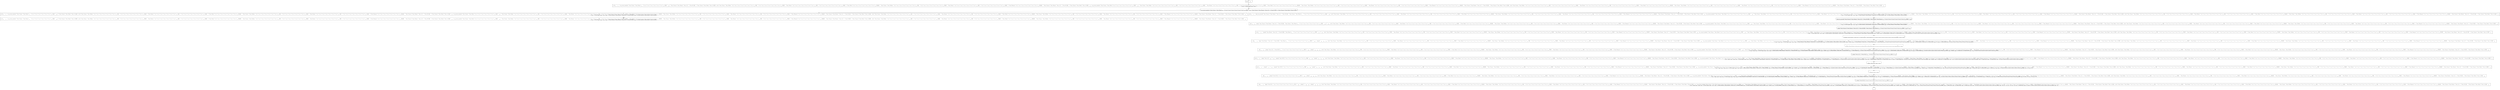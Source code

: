 digraph {
    graph [rankdir=TB
          ,bgcolor=transparent];
    node [shape=box
         ,fillcolor=white
         ,style=filled];
    0 [label=<O <BR/> neq(v<SUB>221</SUB>, v<SUB>221</SUB>)>];
    1 [label=<C <BR/> neq(v<SUB>227</SUB>, v<SUB>227</SUB>), non_ground_member(C Term [Clause C Term [Parent v<SUB>81</SUB> : [C Succ [C Succ [C Succ [C Succ [C Succ [C Succ [v<SUB>227</SUB>]]]]]]]] : v<SUB>128</SUB>], C Term [Clause [C Term [Parent C Term [A []] : [C Term [B []]]]]] : [C Term [Clause [C Term [Male [C Term [A []]]]]]]), solve(C Term [Clause C Term [Father C Var [C Succ [C Succ [C Succ [C Succ [C Succ [C Succ [v<SUB>227</SUB>]]]]]]] : [C Var [C Succ [C Succ [C Succ [C Succ [C Succ [C Succ [v<SUB>227</SUB>]]]]]]]]] : C Term [Parent C Var [C Succ [C Succ [C Succ [C Succ [C Succ [C Succ [v<SUB>227</SUB>]]]]]]] : [C Var [C Succ [C Succ [C Succ [C Succ [C Succ [C Succ [v<SUB>227</SUB>]]]]]]]]] : [C Term [Male [C Var [C Succ [C Succ [C Succ [C Succ [C Succ [C Succ [v<SUB>227</SUB>]]]]]]]]]]] : C Term [Clause C Term [Mother C Var [C Succ [C Succ [C Succ [C Succ [C Succ [C Succ [v<SUB>227</SUB>]]]]]]] : [C Var [C Succ [C Succ [C Succ [C Succ [C Succ [C Succ [v<SUB>227</SUB>]]]]]]]]] : C Term [Parent C Var [C Succ [C Succ [C Succ [C Succ [C Succ [C Succ [v<SUB>227</SUB>]]]]]]] : [C Var [C Succ [C Succ [C Succ [C Succ [C Succ [C Succ [v<SUB>227</SUB>]]]]]]]]] : [C Term [Female [C Var [C Succ [C Succ [C Succ [C Succ [C Succ [C Succ [v<SUB>227</SUB>]]]]]]]]]]] : C Term [Clause [C Term [Parent C Term [A []] : [C Term [B []]]]]] : [C Term [Clause [C Term [Male [C Term [A []]]]]]], v<SUB>128</SUB>), non_ground_member(C Term [Clause C Term [Male [C Succ [C Succ [C Succ [C Succ [C Succ [C Succ [v<SUB>227</SUB>]]]]]]]] : v<SUB>133</SUB>], C Term [Clause C Term [Father C Var [C Succ [C Succ [C Succ [C Succ [C Succ [C Succ [v<SUB>227</SUB>]]]]]]] : [C Var [C Succ [C Succ [C Succ [C Succ [C Succ [C Succ [v<SUB>227</SUB>]]]]]]]]] : C Term [Parent C Var [C Succ [C Succ [C Succ [C Succ [C Succ [C Succ [v<SUB>227</SUB>]]]]]]] : [C Var [C Succ [C Succ [C Succ [C Succ [C Succ [C Succ [v<SUB>227</SUB>]]]]]]]]] : [C Term [Male [C Var [C Succ [C Succ [C Succ [C Succ [C Succ [C Succ [v<SUB>227</SUB>]]]]]]]]]]] : C Term [Clause C Term [Mother C Var [C Succ [C Succ [C Succ [C Succ [C Succ [C Succ [v<SUB>227</SUB>]]]]]]] : [C Var [C Succ [C Succ [C Succ [C Succ [C Succ [C Succ [v<SUB>227</SUB>]]]]]]]]] : C Term [Parent C Var [C Succ [C Succ [C Succ [C Succ [C Succ [C Succ [v<SUB>227</SUB>]]]]]]] : [C Var [C Succ [C Succ [C Succ [C Succ [C Succ [C Succ [v<SUB>227</SUB>]]]]]]]]] : [C Term [Female [C Var [C Succ [C Succ [C Succ [C Succ [C Succ [C Succ [v<SUB>227</SUB>]]]]]]]]]]] : C Term [Clause [C Term [Parent C Term [A []] : [C Term [B []]]]]] : [C Term [Clause [C Term [Male [C Term [A []]]]]]]), solve(C Term [Clause C Term [Father C Var [C Succ [C Succ [C Succ [C Succ [C Succ [C Succ [v<SUB>227</SUB>]]]]]]] : [C Var [C Succ [C Succ [C Succ [C Succ [C Succ [C Succ [v<SUB>227</SUB>]]]]]]]]] : C Term [Parent C Var [C Succ [C Succ [C Succ [C Succ [C Succ [C Succ [v<SUB>227</SUB>]]]]]]] : [C Var [C Succ [C Succ [C Succ [C Succ [C Succ [C Succ [v<SUB>227</SUB>]]]]]]]]] : [C Term [Male [C Var [C Succ [C Succ [C Succ [C Succ [C Succ [C Succ [v<SUB>227</SUB>]]]]]]]]]]] : C Term [Clause C Term [Mother C Var [C Succ [C Succ [C Succ [C Succ [C Succ [C Succ [v<SUB>227</SUB>]]]]]]] : [C Var [C Succ [C Succ [C Succ [C Succ [C Succ [C Succ [v<SUB>227</SUB>]]]]]]]]] : C Term [Parent C Var [C Succ [C Succ [C Succ [C Succ [C Succ [C Succ [v<SUB>227</SUB>]]]]]]] : [C Var [C Succ [C Succ [C Succ [C Succ [C Succ [C Succ [v<SUB>227</SUB>]]]]]]]]] : [C Term [Female [C Var [C Succ [C Succ [C Succ [C Succ [C Succ [C Succ [v<SUB>227</SUB>]]]]]]]]]]] : C Term [Clause [C Term [Parent C Term [A []] : [C Term [B []]]]]] : [C Term [Clause [C Term [Male [C Term [A []]]]]]], v<SUB>133</SUB>) <BR/>  [ v<SUB>221</SUB> &rarr; C Succ [v<SUB>226</SUB>], v<SUB>226</SUB> &rarr; v<SUB>227</SUB> ] >];
    2 [label=<O <BR/> non_ground_member(C Term [Clause C Term [Parent v<SUB>81</SUB> : [C Succ [C Succ [C Succ [C Succ [C Succ [C Succ [v<SUB>227</SUB>]]]]]]]] : v<SUB>128</SUB>], C Term [Clause [C Term [Parent C Term [A []] : [C Term [B []]]]]] : [C Term [Clause [C Term [Male [C Term [A []]]]]]])>];
    3 [label=<C <BR/> neq(v<SUB>227</SUB>, v<SUB>227</SUB>), non_ground_member(C Term [Clause C Term [Parent v<SUB>81</SUB> : [C Succ [C Succ [C Succ [C Succ [C Succ [C Succ [v<SUB>227</SUB>]]]]]]]] : v<SUB>128</SUB>], [C Term [Clause [C Term [Male [C Term [A []]]]]]]), solve(C Term [Clause C Term [Father C Var [C Succ [C Succ [C Succ [C Succ [C Succ [C Succ [v<SUB>227</SUB>]]]]]]] : [C Var [C Succ [C Succ [C Succ [C Succ [C Succ [C Succ [v<SUB>227</SUB>]]]]]]]]] : C Term [Parent C Var [C Succ [C Succ [C Succ [C Succ [C Succ [C Succ [v<SUB>227</SUB>]]]]]]] : [C Var [C Succ [C Succ [C Succ [C Succ [C Succ [C Succ [v<SUB>227</SUB>]]]]]]]]] : [C Term [Male [C Var [C Succ [C Succ [C Succ [C Succ [C Succ [C Succ [v<SUB>227</SUB>]]]]]]]]]]] : C Term [Clause C Term [Mother C Var [C Succ [C Succ [C Succ [C Succ [C Succ [C Succ [v<SUB>227</SUB>]]]]]]] : [C Var [C Succ [C Succ [C Succ [C Succ [C Succ [C Succ [v<SUB>227</SUB>]]]]]]]]] : C Term [Parent C Var [C Succ [C Succ [C Succ [C Succ [C Succ [C Succ [v<SUB>227</SUB>]]]]]]] : [C Var [C Succ [C Succ [C Succ [C Succ [C Succ [C Succ [v<SUB>227</SUB>]]]]]]]]] : [C Term [Female [C Var [C Succ [C Succ [C Succ [C Succ [C Succ [C Succ [v<SUB>227</SUB>]]]]]]]]]]] : C Term [Clause [C Term [Parent C Term [A []] : [C Term [B []]]]]] : [C Term [Clause [C Term [Male [C Term [A []]]]]]], v<SUB>128</SUB>), non_ground_member(C Term [Clause C Term [Male [C Succ [C Succ [C Succ [C Succ [C Succ [C Succ [v<SUB>227</SUB>]]]]]]]] : v<SUB>133</SUB>], C Term [Clause C Term [Father C Var [C Succ [C Succ [C Succ [C Succ [C Succ [C Succ [v<SUB>227</SUB>]]]]]]] : [C Var [C Succ [C Succ [C Succ [C Succ [C Succ [C Succ [v<SUB>227</SUB>]]]]]]]]] : C Term [Parent C Var [C Succ [C Succ [C Succ [C Succ [C Succ [C Succ [v<SUB>227</SUB>]]]]]]] : [C Var [C Succ [C Succ [C Succ [C Succ [C Succ [C Succ [v<SUB>227</SUB>]]]]]]]]] : [C Term [Male [C Var [C Succ [C Succ [C Succ [C Succ [C Succ [C Succ [v<SUB>227</SUB>]]]]]]]]]]] : C Term [Clause C Term [Mother C Var [C Succ [C Succ [C Succ [C Succ [C Succ [C Succ [v<SUB>227</SUB>]]]]]]] : [C Var [C Succ [C Succ [C Succ [C Succ [C Succ [C Succ [v<SUB>227</SUB>]]]]]]]]] : C Term [Parent C Var [C Succ [C Succ [C Succ [C Succ [C Succ [C Succ [v<SUB>227</SUB>]]]]]]] : [C Var [C Succ [C Succ [C Succ [C Succ [C Succ [C Succ [v<SUB>227</SUB>]]]]]]]]] : [C Term [Female [C Var [C Succ [C Succ [C Succ [C Succ [C Succ [C Succ [v<SUB>227</SUB>]]]]]]]]]]] : C Term [Clause [C Term [Parent C Term [A []] : [C Term [B []]]]]] : [C Term [Clause [C Term [Male [C Term [A []]]]]]]), solve(C Term [Clause C Term [Father C Var [C Succ [C Succ [C Succ [C Succ [C Succ [C Succ [v<SUB>227</SUB>]]]]]]] : [C Var [C Succ [C Succ [C Succ [C Succ [C Succ [C Succ [v<SUB>227</SUB>]]]]]]]]] : C Term [Parent C Var [C Succ [C Succ [C Succ [C Succ [C Succ [C Succ [v<SUB>227</SUB>]]]]]]] : [C Var [C Succ [C Succ [C Succ [C Succ [C Succ [C Succ [v<SUB>227</SUB>]]]]]]]]] : [C Term [Male [C Var [C Succ [C Succ [C Succ [C Succ [C Succ [C Succ [v<SUB>227</SUB>]]]]]]]]]]] : C Term [Clause C Term [Mother C Var [C Succ [C Succ [C Succ [C Succ [C Succ [C Succ [v<SUB>227</SUB>]]]]]]] : [C Var [C Succ [C Succ [C Succ [C Succ [C Succ [C Succ [v<SUB>227</SUB>]]]]]]]]] : C Term [Parent C Var [C Succ [C Succ [C Succ [C Succ [C Succ [C Succ [v<SUB>227</SUB>]]]]]]] : [C Var [C Succ [C Succ [C Succ [C Succ [C Succ [C Succ [v<SUB>227</SUB>]]]]]]]]] : [C Term [Female [C Var [C Succ [C Succ [C Succ [C Succ [C Succ [C Succ [v<SUB>227</SUB>]]]]]]]]]]] : C Term [Clause [C Term [Parent C Term [A []] : [C Term [B []]]]]] : [C Term [Clause [C Term [Male [C Term [A []]]]]]], v<SUB>133</SUB>) <BR/>  [ v<SUB>221</SUB> &rarr; C Succ [v<SUB>226</SUB>], v<SUB>226</SUB> &rarr; v<SUB>227</SUB>, v<SUB>228</SUB> &rarr; C Term [Clause [C Term [Parent C Term [A []] : [C Term [B []]]]]], v<SUB>229</SUB> &rarr; [C Term [Clause [C Term [Male [C Term [A []]]]]]] ] >];
    4 [label=<C <BR/> neq(v<SUB>227</SUB>, v<SUB>227</SUB>), make_non_ground(C Term [Clause [C Term [Parent C Term [A []] : [C Term [B []]]]]], C Term [Clause C Term [Parent v<SUB>81</SUB> : [C Succ [C Succ [C Succ [C Succ [C Succ [C Succ [v<SUB>227</SUB>]]]]]]]] : v<SUB>128</SUB>]), solve(C Term [Clause C Term [Father C Var [C Succ [C Succ [C Succ [C Succ [C Succ [C Succ [v<SUB>227</SUB>]]]]]]] : [C Var [C Succ [C Succ [C Succ [C Succ [C Succ [C Succ [v<SUB>227</SUB>]]]]]]]]] : C Term [Parent C Var [C Succ [C Succ [C Succ [C Succ [C Succ [C Succ [v<SUB>227</SUB>]]]]]]] : [C Var [C Succ [C Succ [C Succ [C Succ [C Succ [C Succ [v<SUB>227</SUB>]]]]]]]]] : [C Term [Male [C Var [C Succ [C Succ [C Succ [C Succ [C Succ [C Succ [v<SUB>227</SUB>]]]]]]]]]]] : C Term [Clause C Term [Mother C Var [C Succ [C Succ [C Succ [C Succ [C Succ [C Succ [v<SUB>227</SUB>]]]]]]] : [C Var [C Succ [C Succ [C Succ [C Succ [C Succ [C Succ [v<SUB>227</SUB>]]]]]]]]] : C Term [Parent C Var [C Succ [C Succ [C Succ [C Succ [C Succ [C Succ [v<SUB>227</SUB>]]]]]]] : [C Var [C Succ [C Succ [C Succ [C Succ [C Succ [C Succ [v<SUB>227</SUB>]]]]]]]]] : [C Term [Female [C Var [C Succ [C Succ [C Succ [C Succ [C Succ [C Succ [v<SUB>227</SUB>]]]]]]]]]]] : C Term [Clause [C Term [Parent C Term [A []] : [C Term [B []]]]]] : [C Term [Clause [C Term [Male [C Term [A []]]]]]], v<SUB>128</SUB>), non_ground_member(C Term [Clause C Term [Male [C Succ [C Succ [C Succ [C Succ [C Succ [C Succ [v<SUB>227</SUB>]]]]]]]] : v<SUB>133</SUB>], C Term [Clause C Term [Father C Var [C Succ [C Succ [C Succ [C Succ [C Succ [C Succ [v<SUB>227</SUB>]]]]]]] : [C Var [C Succ [C Succ [C Succ [C Succ [C Succ [C Succ [v<SUB>227</SUB>]]]]]]]]] : C Term [Parent C Var [C Succ [C Succ [C Succ [C Succ [C Succ [C Succ [v<SUB>227</SUB>]]]]]]] : [C Var [C Succ [C Succ [C Succ [C Succ [C Succ [C Succ [v<SUB>227</SUB>]]]]]]]]] : [C Term [Male [C Var [C Succ [C Succ [C Succ [C Succ [C Succ [C Succ [v<SUB>227</SUB>]]]]]]]]]]] : C Term [Clause C Term [Mother C Var [C Succ [C Succ [C Succ [C Succ [C Succ [C Succ [v<SUB>227</SUB>]]]]]]] : [C Var [C Succ [C Succ [C Succ [C Succ [C Succ [C Succ [v<SUB>227</SUB>]]]]]]]]] : C Term [Parent C Var [C Succ [C Succ [C Succ [C Succ [C Succ [C Succ [v<SUB>227</SUB>]]]]]]] : [C Var [C Succ [C Succ [C Succ [C Succ [C Succ [C Succ [v<SUB>227</SUB>]]]]]]]]] : [C Term [Female [C Var [C Succ [C Succ [C Succ [C Succ [C Succ [C Succ [v<SUB>227</SUB>]]]]]]]]]]] : C Term [Clause [C Term [Parent C Term [A []] : [C Term [B []]]]]] : [C Term [Clause [C Term [Male [C Term [A []]]]]]]), solve(C Term [Clause C Term [Father C Var [C Succ [C Succ [C Succ [C Succ [C Succ [C Succ [v<SUB>227</SUB>]]]]]]] : [C Var [C Succ [C Succ [C Succ [C Succ [C Succ [C Succ [v<SUB>227</SUB>]]]]]]]]] : C Term [Parent C Var [C Succ [C Succ [C Succ [C Succ [C Succ [C Succ [v<SUB>227</SUB>]]]]]]] : [C Var [C Succ [C Succ [C Succ [C Succ [C Succ [C Succ [v<SUB>227</SUB>]]]]]]]]] : [C Term [Male [C Var [C Succ [C Succ [C Succ [C Succ [C Succ [C Succ [v<SUB>227</SUB>]]]]]]]]]]] : C Term [Clause C Term [Mother C Var [C Succ [C Succ [C Succ [C Succ [C Succ [C Succ [v<SUB>227</SUB>]]]]]]] : [C Var [C Succ [C Succ [C Succ [C Succ [C Succ [C Succ [v<SUB>227</SUB>]]]]]]]]] : C Term [Parent C Var [C Succ [C Succ [C Succ [C Succ [C Succ [C Succ [v<SUB>227</SUB>]]]]]]] : [C Var [C Succ [C Succ [C Succ [C Succ [C Succ [C Succ [v<SUB>227</SUB>]]]]]]]]] : [C Term [Female [C Var [C Succ [C Succ [C Succ [C Succ [C Succ [C Succ [v<SUB>227</SUB>]]]]]]]]]]] : C Term [Clause [C Term [Parent C Term [A []] : [C Term [B []]]]]] : [C Term [Clause [C Term [Male [C Term [A []]]]]]], v<SUB>133</SUB>) <BR/>  [ v<SUB>221</SUB> &rarr; C Succ [v<SUB>226</SUB>], v<SUB>226</SUB> &rarr; v<SUB>227</SUB>, v<SUB>228</SUB> &rarr; C Term [Clause [C Term [Parent C Term [A []] : [C Term [B []]]]]], v<SUB>229</SUB> &rarr; [C Term [Clause [C Term [Male [C Term [A []]]]]]] ] >];
    5 [label=<Leaf <BR/> neq(v<SUB>227</SUB>, v<SUB>227</SUB>), non_ground_member(C Term [Clause C Term [Parent v<SUB>81</SUB> : [C Succ [C Succ [C Succ [C Succ [C Succ [C Succ [v<SUB>227</SUB>]]]]]]]] : v<SUB>128</SUB>], [C Term [Clause [C Term [Male [C Term [A []]]]]]]), solve(C Term [Clause C Term [Father C Var [C Succ [C Succ [C Succ [C Succ [C Succ [C Succ [v<SUB>227</SUB>]]]]]]] : [C Var [C Succ [C Succ [C Succ [C Succ [C Succ [C Succ [v<SUB>227</SUB>]]]]]]]]] : C Term [Parent C Var [C Succ [C Succ [C Succ [C Succ [C Succ [C Succ [v<SUB>227</SUB>]]]]]]] : [C Var [C Succ [C Succ [C Succ [C Succ [C Succ [C Succ [v<SUB>227</SUB>]]]]]]]]] : [C Term [Male [C Var [C Succ [C Succ [C Succ [C Succ [C Succ [C Succ [v<SUB>227</SUB>]]]]]]]]]]] : C Term [Clause C Term [Mother C Var [C Succ [C Succ [C Succ [C Succ [C Succ [C Succ [v<SUB>227</SUB>]]]]]]] : [C Var [C Succ [C Succ [C Succ [C Succ [C Succ [C Succ [v<SUB>227</SUB>]]]]]]]]] : C Term [Parent C Var [C Succ [C Succ [C Succ [C Succ [C Succ [C Succ [v<SUB>227</SUB>]]]]]]] : [C Var [C Succ [C Succ [C Succ [C Succ [C Succ [C Succ [v<SUB>227</SUB>]]]]]]]]] : [C Term [Female [C Var [C Succ [C Succ [C Succ [C Succ [C Succ [C Succ [v<SUB>227</SUB>]]]]]]]]]]] : C Term [Clause [C Term [Parent C Term [A []] : [C Term [B []]]]]] : [C Term [Clause [C Term [Male [C Term [A []]]]]]], v<SUB>128</SUB>), non_ground_member(C Term [Clause C Term [Male [C Succ [C Succ [C Succ [C Succ [C Succ [C Succ [v<SUB>227</SUB>]]]]]]]] : v<SUB>133</SUB>], C Term [Clause C Term [Father C Var [C Succ [C Succ [C Succ [C Succ [C Succ [C Succ [v<SUB>227</SUB>]]]]]]] : [C Var [C Succ [C Succ [C Succ [C Succ [C Succ [C Succ [v<SUB>227</SUB>]]]]]]]]] : C Term [Parent C Var [C Succ [C Succ [C Succ [C Succ [C Succ [C Succ [v<SUB>227</SUB>]]]]]]] : [C Var [C Succ [C Succ [C Succ [C Succ [C Succ [C Succ [v<SUB>227</SUB>]]]]]]]]] : [C Term [Male [C Var [C Succ [C Succ [C Succ [C Succ [C Succ [C Succ [v<SUB>227</SUB>]]]]]]]]]]] : C Term [Clause C Term [Mother C Var [C Succ [C Succ [C Succ [C Succ [C Succ [C Succ [v<SUB>227</SUB>]]]]]]] : [C Var [C Succ [C Succ [C Succ [C Succ [C Succ [C Succ [v<SUB>227</SUB>]]]]]]]]] : C Term [Parent C Var [C Succ [C Succ [C Succ [C Succ [C Succ [C Succ [v<SUB>227</SUB>]]]]]]] : [C Var [C Succ [C Succ [C Succ [C Succ [C Succ [C Succ [v<SUB>227</SUB>]]]]]]]]] : [C Term [Female [C Var [C Succ [C Succ [C Succ [C Succ [C Succ [C Succ [v<SUB>227</SUB>]]]]]]]]]]] : C Term [Clause [C Term [Parent C Term [A []] : [C Term [B []]]]]] : [C Term [Clause [C Term [Male [C Term [A []]]]]]]), solve(C Term [Clause C Term [Father C Var [C Succ [C Succ [C Succ [C Succ [C Succ [C Succ [v<SUB>227</SUB>]]]]]]] : [C Var [C Succ [C Succ [C Succ [C Succ [C Succ [C Succ [v<SUB>227</SUB>]]]]]]]]] : C Term [Parent C Var [C Succ [C Succ [C Succ [C Succ [C Succ [C Succ [v<SUB>227</SUB>]]]]]]] : [C Var [C Succ [C Succ [C Succ [C Succ [C Succ [C Succ [v<SUB>227</SUB>]]]]]]]]] : [C Term [Male [C Var [C Succ [C Succ [C Succ [C Succ [C Succ [C Succ [v<SUB>227</SUB>]]]]]]]]]]] : C Term [Clause C Term [Mother C Var [C Succ [C Succ [C Succ [C Succ [C Succ [C Succ [v<SUB>227</SUB>]]]]]]] : [C Var [C Succ [C Succ [C Succ [C Succ [C Succ [C Succ [v<SUB>227</SUB>]]]]]]]]] : C Term [Parent C Var [C Succ [C Succ [C Succ [C Succ [C Succ [C Succ [v<SUB>227</SUB>]]]]]]] : [C Var [C Succ [C Succ [C Succ [C Succ [C Succ [C Succ [v<SUB>227</SUB>]]]]]]]]] : [C Term [Female [C Var [C Succ [C Succ [C Succ [C Succ [C Succ [C Succ [v<SUB>227</SUB>]]]]]]]]]]] : C Term [Clause [C Term [Parent C Term [A []] : [C Term [B []]]]]] : [C Term [Clause [C Term [Male [C Term [A []]]]]]], v<SUB>133</SUB>) <BR/>  [ v<SUB>221</SUB> &rarr; C Succ [v<SUB>226</SUB>], v<SUB>226</SUB> &rarr; v<SUB>227</SUB>, v<SUB>228</SUB> &rarr; C Term [Clause [C Term [Parent C Term [A []] : [C Term [B []]]]]], v<SUB>229</SUB> &rarr; [C Term [Clause [C Term [Male [C Term [A []]]]]]] ] >];
    6 [label=<O <BR/> make_non_ground(C Term [Clause [C Term [Parent C Term [A []] : [C Term [B []]]]]], C Term [Clause C Term [Parent v<SUB>81</SUB> : [C Succ [C Succ [C Succ [C Succ [C Succ [C Succ [v<SUB>227</SUB>]]]]]]]] : v<SUB>128</SUB>])>];
    7 [label=<C <BR/> neq(v<SUB>227</SUB>, v<SUB>227</SUB>), mkng(C Term [Clause [C Term [Parent C Term [A []] : [C Term [B []]]]]], C Term [Clause C Term [Parent v<SUB>81</SUB> : [C Succ [C Succ [C Succ [C Succ [C Succ [C Succ [v<SUB>227</SUB>]]]]]]]] : v<SUB>128</SUB>], [], v<SUB>230</SUB>), solve(C Term [Clause C Term [Father C Var [C Succ [C Succ [C Succ [C Succ [C Succ [C Succ [v<SUB>227</SUB>]]]]]]] : [C Var [C Succ [C Succ [C Succ [C Succ [C Succ [C Succ [v<SUB>227</SUB>]]]]]]]]] : C Term [Parent C Var [C Succ [C Succ [C Succ [C Succ [C Succ [C Succ [v<SUB>227</SUB>]]]]]]] : [C Var [C Succ [C Succ [C Succ [C Succ [C Succ [C Succ [v<SUB>227</SUB>]]]]]]]]] : [C Term [Male [C Var [C Succ [C Succ [C Succ [C Succ [C Succ [C Succ [v<SUB>227</SUB>]]]]]]]]]]] : C Term [Clause C Term [Mother C Var [C Succ [C Succ [C Succ [C Succ [C Succ [C Succ [v<SUB>227</SUB>]]]]]]] : [C Var [C Succ [C Succ [C Succ [C Succ [C Succ [C Succ [v<SUB>227</SUB>]]]]]]]]] : C Term [Parent C Var [C Succ [C Succ [C Succ [C Succ [C Succ [C Succ [v<SUB>227</SUB>]]]]]]] : [C Var [C Succ [C Succ [C Succ [C Succ [C Succ [C Succ [v<SUB>227</SUB>]]]]]]]]] : [C Term [Female [C Var [C Succ [C Succ [C Succ [C Succ [C Succ [C Succ [v<SUB>227</SUB>]]]]]]]]]]] : C Term [Clause [C Term [Parent C Term [A []] : [C Term [B []]]]]] : [C Term [Clause [C Term [Male [C Term [A []]]]]]], v<SUB>128</SUB>), non_ground_member(C Term [Clause C Term [Male [C Succ [C Succ [C Succ [C Succ [C Succ [C Succ [v<SUB>227</SUB>]]]]]]]] : v<SUB>133</SUB>], C Term [Clause C Term [Father C Var [C Succ [C Succ [C Succ [C Succ [C Succ [C Succ [v<SUB>227</SUB>]]]]]]] : [C Var [C Succ [C Succ [C Succ [C Succ [C Succ [C Succ [v<SUB>227</SUB>]]]]]]]]] : C Term [Parent C Var [C Succ [C Succ [C Succ [C Succ [C Succ [C Succ [v<SUB>227</SUB>]]]]]]] : [C Var [C Succ [C Succ [C Succ [C Succ [C Succ [C Succ [v<SUB>227</SUB>]]]]]]]]] : [C Term [Male [C Var [C Succ [C Succ [C Succ [C Succ [C Succ [C Succ [v<SUB>227</SUB>]]]]]]]]]]] : C Term [Clause C Term [Mother C Var [C Succ [C Succ [C Succ [C Succ [C Succ [C Succ [v<SUB>227</SUB>]]]]]]] : [C Var [C Succ [C Succ [C Succ [C Succ [C Succ [C Succ [v<SUB>227</SUB>]]]]]]]]] : C Term [Parent C Var [C Succ [C Succ [C Succ [C Succ [C Succ [C Succ [v<SUB>227</SUB>]]]]]]] : [C Var [C Succ [C Succ [C Succ [C Succ [C Succ [C Succ [v<SUB>227</SUB>]]]]]]]]] : [C Term [Female [C Var [C Succ [C Succ [C Succ [C Succ [C Succ [C Succ [v<SUB>227</SUB>]]]]]]]]]]] : C Term [Clause [C Term [Parent C Term [A []] : [C Term [B []]]]]] : [C Term [Clause [C Term [Male [C Term [A []]]]]]]), solve(C Term [Clause C Term [Father C Var [C Succ [C Succ [C Succ [C Succ [C Succ [C Succ [v<SUB>227</SUB>]]]]]]] : [C Var [C Succ [C Succ [C Succ [C Succ [C Succ [C Succ [v<SUB>227</SUB>]]]]]]]]] : C Term [Parent C Var [C Succ [C Succ [C Succ [C Succ [C Succ [C Succ [v<SUB>227</SUB>]]]]]]] : [C Var [C Succ [C Succ [C Succ [C Succ [C Succ [C Succ [v<SUB>227</SUB>]]]]]]]]] : [C Term [Male [C Var [C Succ [C Succ [C Succ [C Succ [C Succ [C Succ [v<SUB>227</SUB>]]]]]]]]]]] : C Term [Clause C Term [Mother C Var [C Succ [C Succ [C Succ [C Succ [C Succ [C Succ [v<SUB>227</SUB>]]]]]]] : [C Var [C Succ [C Succ [C Succ [C Succ [C Succ [C Succ [v<SUB>227</SUB>]]]]]]]]] : C Term [Parent C Var [C Succ [C Succ [C Succ [C Succ [C Succ [C Succ [v<SUB>227</SUB>]]]]]]] : [C Var [C Succ [C Succ [C Succ [C Succ [C Succ [C Succ [v<SUB>227</SUB>]]]]]]]]] : [C Term [Female [C Var [C Succ [C Succ [C Succ [C Succ [C Succ [C Succ [v<SUB>227</SUB>]]]]]]]]]]] : C Term [Clause [C Term [Parent C Term [A []] : [C Term [B []]]]]] : [C Term [Clause [C Term [Male [C Term [A []]]]]]], v<SUB>133</SUB>) <BR/>  [ v<SUB>221</SUB> &rarr; C Succ [v<SUB>226</SUB>], v<SUB>226</SUB> &rarr; v<SUB>227</SUB>, v<SUB>228</SUB> &rarr; C Term [Clause [C Term [Parent C Term [A []] : [C Term [B []]]]]], v<SUB>229</SUB> &rarr; [C Term [Clause [C Term [Male [C Term [A []]]]]]] ] >];
    8 [label=<O <BR/> mkng(C Term [Clause [C Term [Parent C Term [A []] : [C Term [B []]]]]], C Term [Clause C Term [Parent v<SUB>81</SUB> : [C Succ [C Succ [C Succ [C Succ [C Succ [C Succ [v<SUB>227</SUB>]]]]]]]] : v<SUB>128</SUB>], [], v<SUB>230</SUB>)>];
    9 [label=<C <BR/> neq(v<SUB>227</SUB>, v<SUB>227</SUB>), l_mkng([C Term [Parent C Term [A []] : [C Term [B []]]]], C Term [Parent v<SUB>81</SUB> : [C Succ [C Succ [C Succ [C Succ [C Succ [C Succ [v<SUB>227</SUB>]]]]]]]] : v<SUB>128</SUB>, [], v<SUB>230</SUB>), solve(C Term [Clause C Term [Father C Var [C Succ [C Succ [C Succ [C Succ [C Succ [C Succ [v<SUB>227</SUB>]]]]]]] : [C Var [C Succ [C Succ [C Succ [C Succ [C Succ [C Succ [v<SUB>227</SUB>]]]]]]]]] : C Term [Parent C Var [C Succ [C Succ [C Succ [C Succ [C Succ [C Succ [v<SUB>227</SUB>]]]]]]] : [C Var [C Succ [C Succ [C Succ [C Succ [C Succ [C Succ [v<SUB>227</SUB>]]]]]]]]] : [C Term [Male [C Var [C Succ [C Succ [C Succ [C Succ [C Succ [C Succ [v<SUB>227</SUB>]]]]]]]]]]] : C Term [Clause C Term [Mother C Var [C Succ [C Succ [C Succ [C Succ [C Succ [C Succ [v<SUB>227</SUB>]]]]]]] : [C Var [C Succ [C Succ [C Succ [C Succ [C Succ [C Succ [v<SUB>227</SUB>]]]]]]]]] : C Term [Parent C Var [C Succ [C Succ [C Succ [C Succ [C Succ [C Succ [v<SUB>227</SUB>]]]]]]] : [C Var [C Succ [C Succ [C Succ [C Succ [C Succ [C Succ [v<SUB>227</SUB>]]]]]]]]] : [C Term [Female [C Var [C Succ [C Succ [C Succ [C Succ [C Succ [C Succ [v<SUB>227</SUB>]]]]]]]]]]] : C Term [Clause [C Term [Parent C Term [A []] : [C Term [B []]]]]] : [C Term [Clause [C Term [Male [C Term [A []]]]]]], v<SUB>128</SUB>), non_ground_member(C Term [Clause C Term [Male [C Succ [C Succ [C Succ [C Succ [C Succ [C Succ [v<SUB>227</SUB>]]]]]]]] : v<SUB>133</SUB>], C Term [Clause C Term [Father C Var [C Succ [C Succ [C Succ [C Succ [C Succ [C Succ [v<SUB>227</SUB>]]]]]]] : [C Var [C Succ [C Succ [C Succ [C Succ [C Succ [C Succ [v<SUB>227</SUB>]]]]]]]]] : C Term [Parent C Var [C Succ [C Succ [C Succ [C Succ [C Succ [C Succ [v<SUB>227</SUB>]]]]]]] : [C Var [C Succ [C Succ [C Succ [C Succ [C Succ [C Succ [v<SUB>227</SUB>]]]]]]]]] : [C Term [Male [C Var [C Succ [C Succ [C Succ [C Succ [C Succ [C Succ [v<SUB>227</SUB>]]]]]]]]]]] : C Term [Clause C Term [Mother C Var [C Succ [C Succ [C Succ [C Succ [C Succ [C Succ [v<SUB>227</SUB>]]]]]]] : [C Var [C Succ [C Succ [C Succ [C Succ [C Succ [C Succ [v<SUB>227</SUB>]]]]]]]]] : C Term [Parent C Var [C Succ [C Succ [C Succ [C Succ [C Succ [C Succ [v<SUB>227</SUB>]]]]]]] : [C Var [C Succ [C Succ [C Succ [C Succ [C Succ [C Succ [v<SUB>227</SUB>]]]]]]]]] : [C Term [Female [C Var [C Succ [C Succ [C Succ [C Succ [C Succ [C Succ [v<SUB>227</SUB>]]]]]]]]]]] : C Term [Clause [C Term [Parent C Term [A []] : [C Term [B []]]]]] : [C Term [Clause [C Term [Male [C Term [A []]]]]]]), solve(C Term [Clause C Term [Father C Var [C Succ [C Succ [C Succ [C Succ [C Succ [C Succ [v<SUB>227</SUB>]]]]]]] : [C Var [C Succ [C Succ [C Succ [C Succ [C Succ [C Succ [v<SUB>227</SUB>]]]]]]]]] : C Term [Parent C Var [C Succ [C Succ [C Succ [C Succ [C Succ [C Succ [v<SUB>227</SUB>]]]]]]] : [C Var [C Succ [C Succ [C Succ [C Succ [C Succ [C Succ [v<SUB>227</SUB>]]]]]]]]] : [C Term [Male [C Var [C Succ [C Succ [C Succ [C Succ [C Succ [C Succ [v<SUB>227</SUB>]]]]]]]]]]] : C Term [Clause C Term [Mother C Var [C Succ [C Succ [C Succ [C Succ [C Succ [C Succ [v<SUB>227</SUB>]]]]]]] : [C Var [C Succ [C Succ [C Succ [C Succ [C Succ [C Succ [v<SUB>227</SUB>]]]]]]]]] : C Term [Parent C Var [C Succ [C Succ [C Succ [C Succ [C Succ [C Succ [v<SUB>227</SUB>]]]]]]] : [C Var [C Succ [C Succ [C Succ [C Succ [C Succ [C Succ [v<SUB>227</SUB>]]]]]]]]] : [C Term [Female [C Var [C Succ [C Succ [C Succ [C Succ [C Succ [C Succ [v<SUB>227</SUB>]]]]]]]]]]] : C Term [Clause [C Term [Parent C Term [A []] : [C Term [B []]]]]] : [C Term [Clause [C Term [Male [C Term [A []]]]]]], v<SUB>133</SUB>) <BR/>  [ v<SUB>221</SUB> &rarr; C Succ [v<SUB>226</SUB>], v<SUB>226</SUB> &rarr; v<SUB>227</SUB>, v<SUB>228</SUB> &rarr; C Term [Clause [C Term [Parent C Term [A []] : [C Term [B []]]]]], v<SUB>229</SUB> &rarr; [C Term [Clause [C Term [Male [C Term [A []]]]]]], v<SUB>239</SUB> &rarr; Clause, v<SUB>240</SUB> &rarr; [C Term [Parent C Term [A []] : [C Term [B []]]]], v<SUB>241</SUB> &rarr; C Term [Parent v<SUB>81</SUB> : [C Succ [C Succ [C Succ [C Succ [C Succ [C Succ [v<SUB>227</SUB>]]]]]]]] : v<SUB>128</SUB> ] >];
    10 [label=<O <BR/> l_mkng([C Term [Parent C Term [A []] : [C Term [B []]]]], C Term [Parent v<SUB>81</SUB> : [C Succ [C Succ [C Succ [C Succ [C Succ [C Succ [v<SUB>227</SUB>]]]]]]]] : v<SUB>128</SUB>, [], v<SUB>230</SUB>)>];
    11 [label=<C <BR/> neq(v<SUB>227</SUB>, v<SUB>227</SUB>), mkng(C Term [Parent C Term [A []] : [C Term [B []]]], C Term [Parent v<SUB>81</SUB> : [C Succ [C Succ [C Succ [C Succ [C Succ [C Succ [v<SUB>227</SUB>]]]]]]]], [], v<SUB>246</SUB>), l_mkng([], v<SUB>245</SUB>, v<SUB>246</SUB>, v<SUB>230</SUB>), solve(C Term [Clause C Term [Father C Var [C Succ [C Succ [C Succ [C Succ [C Succ [C Succ [v<SUB>227</SUB>]]]]]]] : [C Var [C Succ [C Succ [C Succ [C Succ [C Succ [C Succ [v<SUB>227</SUB>]]]]]]]]] : C Term [Parent C Var [C Succ [C Succ [C Succ [C Succ [C Succ [C Succ [v<SUB>227</SUB>]]]]]]] : [C Var [C Succ [C Succ [C Succ [C Succ [C Succ [C Succ [v<SUB>227</SUB>]]]]]]]]] : [C Term [Male [C Var [C Succ [C Succ [C Succ [C Succ [C Succ [C Succ [v<SUB>227</SUB>]]]]]]]]]]] : C Term [Clause C Term [Mother C Var [C Succ [C Succ [C Succ [C Succ [C Succ [C Succ [v<SUB>227</SUB>]]]]]]] : [C Var [C Succ [C Succ [C Succ [C Succ [C Succ [C Succ [v<SUB>227</SUB>]]]]]]]]] : C Term [Parent C Var [C Succ [C Succ [C Succ [C Succ [C Succ [C Succ [v<SUB>227</SUB>]]]]]]] : [C Var [C Succ [C Succ [C Succ [C Succ [C Succ [C Succ [v<SUB>227</SUB>]]]]]]]]] : [C Term [Female [C Var [C Succ [C Succ [C Succ [C Succ [C Succ [C Succ [v<SUB>227</SUB>]]]]]]]]]]] : C Term [Clause [C Term [Parent C Term [A []] : [C Term [B []]]]]] : [C Term [Clause [C Term [Male [C Term [A []]]]]]], v<SUB>245</SUB>), non_ground_member(C Term [Clause C Term [Male [C Succ [C Succ [C Succ [C Succ [C Succ [C Succ [v<SUB>227</SUB>]]]]]]]] : v<SUB>133</SUB>], C Term [Clause C Term [Father C Var [C Succ [C Succ [C Succ [C Succ [C Succ [C Succ [v<SUB>227</SUB>]]]]]]] : [C Var [C Succ [C Succ [C Succ [C Succ [C Succ [C Succ [v<SUB>227</SUB>]]]]]]]]] : C Term [Parent C Var [C Succ [C Succ [C Succ [C Succ [C Succ [C Succ [v<SUB>227</SUB>]]]]]]] : [C Var [C Succ [C Succ [C Succ [C Succ [C Succ [C Succ [v<SUB>227</SUB>]]]]]]]]] : [C Term [Male [C Var [C Succ [C Succ [C Succ [C Succ [C Succ [C Succ [v<SUB>227</SUB>]]]]]]]]]]] : C Term [Clause C Term [Mother C Var [C Succ [C Succ [C Succ [C Succ [C Succ [C Succ [v<SUB>227</SUB>]]]]]]] : [C Var [C Succ [C Succ [C Succ [C Succ [C Succ [C Succ [v<SUB>227</SUB>]]]]]]]]] : C Term [Parent C Var [C Succ [C Succ [C Succ [C Succ [C Succ [C Succ [v<SUB>227</SUB>]]]]]]] : [C Var [C Succ [C Succ [C Succ [C Succ [C Succ [C Succ [v<SUB>227</SUB>]]]]]]]]] : [C Term [Female [C Var [C Succ [C Succ [C Succ [C Succ [C Succ [C Succ [v<SUB>227</SUB>]]]]]]]]]]] : C Term [Clause [C Term [Parent C Term [A []] : [C Term [B []]]]]] : [C Term [Clause [C Term [Male [C Term [A []]]]]]]), solve(C Term [Clause C Term [Father C Var [C Succ [C Succ [C Succ [C Succ [C Succ [C Succ [v<SUB>227</SUB>]]]]]]] : [C Var [C Succ [C Succ [C Succ [C Succ [C Succ [C Succ [v<SUB>227</SUB>]]]]]]]]] : C Term [Parent C Var [C Succ [C Succ [C Succ [C Succ [C Succ [C Succ [v<SUB>227</SUB>]]]]]]] : [C Var [C Succ [C Succ [C Succ [C Succ [C Succ [C Succ [v<SUB>227</SUB>]]]]]]]]] : [C Term [Male [C Var [C Succ [C Succ [C Succ [C Succ [C Succ [C Succ [v<SUB>227</SUB>]]]]]]]]]]] : C Term [Clause C Term [Mother C Var [C Succ [C Succ [C Succ [C Succ [C Succ [C Succ [v<SUB>227</SUB>]]]]]]] : [C Var [C Succ [C Succ [C Succ [C Succ [C Succ [C Succ [v<SUB>227</SUB>]]]]]]]]] : C Term [Parent C Var [C Succ [C Succ [C Succ [C Succ [C Succ [C Succ [v<SUB>227</SUB>]]]]]]] : [C Var [C Succ [C Succ [C Succ [C Succ [C Succ [C Succ [v<SUB>227</SUB>]]]]]]]]] : [C Term [Female [C Var [C Succ [C Succ [C Succ [C Succ [C Succ [C Succ [v<SUB>227</SUB>]]]]]]]]]]] : C Term [Clause [C Term [Parent C Term [A []] : [C Term [B []]]]]] : [C Term [Clause [C Term [Male [C Term [A []]]]]]], v<SUB>133</SUB>) <BR/>  [ v<SUB>128</SUB> &rarr; v<SUB>245</SUB>, v<SUB>221</SUB> &rarr; C Succ [v<SUB>226</SUB>], v<SUB>226</SUB> &rarr; v<SUB>227</SUB>, v<SUB>228</SUB> &rarr; C Term [Clause [C Term [Parent C Term [A []] : [C Term [B []]]]]], v<SUB>229</SUB> &rarr; [C Term [Clause [C Term [Male [C Term [A []]]]]]], v<SUB>239</SUB> &rarr; Clause, v<SUB>240</SUB> &rarr; [C Term [Parent C Term [A []] : [C Term [B []]]]], v<SUB>241</SUB> &rarr; C Term [Parent v<SUB>81</SUB> : [C Succ [C Succ [C Succ [C Succ [C Succ [C Succ [v<SUB>227</SUB>]]]]]]]] : v<SUB>128</SUB>, v<SUB>242</SUB> &rarr; C Term [Parent C Term [A []] : [C Term [B []]]], v<SUB>243</SUB> &rarr; [], v<SUB>244</SUB> &rarr; C Term [Parent v<SUB>81</SUB> : [C Succ [C Succ [C Succ [C Succ [C Succ [C Succ [v<SUB>227</SUB>]]]]]]]] ] >];
    12 [label=<O <BR/> mkng(C Term [Parent C Term [A []] : [C Term [B []]]], C Term [Parent v<SUB>81</SUB> : [C Succ [C Succ [C Succ [C Succ [C Succ [C Succ [v<SUB>227</SUB>]]]]]]]], [], v<SUB>246</SUB>)>];
    13 [label=<C <BR/> neq(v<SUB>227</SUB>, v<SUB>227</SUB>), l_mkng(C Term [A []] : [C Term [B []]], v<SUB>81</SUB> : [C Succ [C Succ [C Succ [C Succ [C Succ [C Succ [v<SUB>227</SUB>]]]]]]], [], v<SUB>246</SUB>), l_mkng([], v<SUB>245</SUB>, v<SUB>246</SUB>, v<SUB>230</SUB>), solve(C Term [Clause C Term [Father C Var [C Succ [C Succ [C Succ [C Succ [C Succ [C Succ [v<SUB>227</SUB>]]]]]]] : [C Var [C Succ [C Succ [C Succ [C Succ [C Succ [C Succ [v<SUB>227</SUB>]]]]]]]]] : C Term [Parent C Var [C Succ [C Succ [C Succ [C Succ [C Succ [C Succ [v<SUB>227</SUB>]]]]]]] : [C Var [C Succ [C Succ [C Succ [C Succ [C Succ [C Succ [v<SUB>227</SUB>]]]]]]]]] : [C Term [Male [C Var [C Succ [C Succ [C Succ [C Succ [C Succ [C Succ [v<SUB>227</SUB>]]]]]]]]]]] : C Term [Clause C Term [Mother C Var [C Succ [C Succ [C Succ [C Succ [C Succ [C Succ [v<SUB>227</SUB>]]]]]]] : [C Var [C Succ [C Succ [C Succ [C Succ [C Succ [C Succ [v<SUB>227</SUB>]]]]]]]]] : C Term [Parent C Var [C Succ [C Succ [C Succ [C Succ [C Succ [C Succ [v<SUB>227</SUB>]]]]]]] : [C Var [C Succ [C Succ [C Succ [C Succ [C Succ [C Succ [v<SUB>227</SUB>]]]]]]]]] : [C Term [Female [C Var [C Succ [C Succ [C Succ [C Succ [C Succ [C Succ [v<SUB>227</SUB>]]]]]]]]]]] : C Term [Clause [C Term [Parent C Term [A []] : [C Term [B []]]]]] : [C Term [Clause [C Term [Male [C Term [A []]]]]]], v<SUB>245</SUB>), non_ground_member(C Term [Clause C Term [Male [C Succ [C Succ [C Succ [C Succ [C Succ [C Succ [v<SUB>227</SUB>]]]]]]]] : v<SUB>133</SUB>], C Term [Clause C Term [Father C Var [C Succ [C Succ [C Succ [C Succ [C Succ [C Succ [v<SUB>227</SUB>]]]]]]] : [C Var [C Succ [C Succ [C Succ [C Succ [C Succ [C Succ [v<SUB>227</SUB>]]]]]]]]] : C Term [Parent C Var [C Succ [C Succ [C Succ [C Succ [C Succ [C Succ [v<SUB>227</SUB>]]]]]]] : [C Var [C Succ [C Succ [C Succ [C Succ [C Succ [C Succ [v<SUB>227</SUB>]]]]]]]]] : [C Term [Male [C Var [C Succ [C Succ [C Succ [C Succ [C Succ [C Succ [v<SUB>227</SUB>]]]]]]]]]]] : C Term [Clause C Term [Mother C Var [C Succ [C Succ [C Succ [C Succ [C Succ [C Succ [v<SUB>227</SUB>]]]]]]] : [C Var [C Succ [C Succ [C Succ [C Succ [C Succ [C Succ [v<SUB>227</SUB>]]]]]]]]] : C Term [Parent C Var [C Succ [C Succ [C Succ [C Succ [C Succ [C Succ [v<SUB>227</SUB>]]]]]]] : [C Var [C Succ [C Succ [C Succ [C Succ [C Succ [C Succ [v<SUB>227</SUB>]]]]]]]]] : [C Term [Female [C Var [C Succ [C Succ [C Succ [C Succ [C Succ [C Succ [v<SUB>227</SUB>]]]]]]]]]]] : C Term [Clause [C Term [Parent C Term [A []] : [C Term [B []]]]]] : [C Term [Clause [C Term [Male [C Term [A []]]]]]]), solve(C Term [Clause C Term [Father C Var [C Succ [C Succ [C Succ [C Succ [C Succ [C Succ [v<SUB>227</SUB>]]]]]]] : [C Var [C Succ [C Succ [C Succ [C Succ [C Succ [C Succ [v<SUB>227</SUB>]]]]]]]]] : C Term [Parent C Var [C Succ [C Succ [C Succ [C Succ [C Succ [C Succ [v<SUB>227</SUB>]]]]]]] : [C Var [C Succ [C Succ [C Succ [C Succ [C Succ [C Succ [v<SUB>227</SUB>]]]]]]]]] : [C Term [Male [C Var [C Succ [C Succ [C Succ [C Succ [C Succ [C Succ [v<SUB>227</SUB>]]]]]]]]]]] : C Term [Clause C Term [Mother C Var [C Succ [C Succ [C Succ [C Succ [C Succ [C Succ [v<SUB>227</SUB>]]]]]]] : [C Var [C Succ [C Succ [C Succ [C Succ [C Succ [C Succ [v<SUB>227</SUB>]]]]]]]]] : C Term [Parent C Var [C Succ [C Succ [C Succ [C Succ [C Succ [C Succ [v<SUB>227</SUB>]]]]]]] : [C Var [C Succ [C Succ [C Succ [C Succ [C Succ [C Succ [v<SUB>227</SUB>]]]]]]]]] : [C Term [Female [C Var [C Succ [C Succ [C Succ [C Succ [C Succ [C Succ [v<SUB>227</SUB>]]]]]]]]]]] : C Term [Clause [C Term [Parent C Term [A []] : [C Term [B []]]]]] : [C Term [Clause [C Term [Male [C Term [A []]]]]]], v<SUB>133</SUB>) <BR/>  [ v<SUB>128</SUB> &rarr; v<SUB>245</SUB>, v<SUB>221</SUB> &rarr; C Succ [v<SUB>226</SUB>], v<SUB>226</SUB> &rarr; v<SUB>227</SUB>, v<SUB>228</SUB> &rarr; C Term [Clause [C Term [Parent C Term [A []] : [C Term [B []]]]]], v<SUB>229</SUB> &rarr; [C Term [Clause [C Term [Male [C Term [A []]]]]]], v<SUB>239</SUB> &rarr; Clause, v<SUB>240</SUB> &rarr; [C Term [Parent C Term [A []] : [C Term [B []]]]], v<SUB>241</SUB> &rarr; C Term [Parent v<SUB>81</SUB> : [C Succ [C Succ [C Succ [C Succ [C Succ [C Succ [v<SUB>227</SUB>]]]]]]]] : v<SUB>128</SUB>, v<SUB>242</SUB> &rarr; C Term [Parent C Term [A []] : [C Term [B []]]], v<SUB>243</SUB> &rarr; [], v<SUB>244</SUB> &rarr; C Term [Parent v<SUB>81</SUB> : [C Succ [C Succ [C Succ [C Succ [C Succ [C Succ [v<SUB>227</SUB>]]]]]]]], v<SUB>255</SUB> &rarr; Parent, v<SUB>256</SUB> &rarr; C Term [A []] : [C Term [B []]], v<SUB>257</SUB> &rarr; v<SUB>81</SUB> : [C Succ [C Succ [C Succ [C Succ [C Succ [C Succ [v<SUB>227</SUB>]]]]]]] ] >];
    14 [label=<O <BR/> l_mkng(C Term [A []] : [C Term [B []]], v<SUB>81</SUB> : [C Succ [C Succ [C Succ [C Succ [C Succ [C Succ [v<SUB>227</SUB>]]]]]]], [], v<SUB>246</SUB>)>];
    15 [label=<C <BR/> neq(v<SUB>227</SUB>, v<SUB>227</SUB>), mkng(C Term [A []], v<SUB>260</SUB>, [], v<SUB>262</SUB>), l_mkng([C Term [B []]], [C Succ [C Succ [C Succ [C Succ [C Succ [C Succ [v<SUB>227</SUB>]]]]]]], v<SUB>262</SUB>, v<SUB>246</SUB>), l_mkng([], v<SUB>245</SUB>, v<SUB>246</SUB>, v<SUB>230</SUB>), solve(C Term [Clause C Term [Father C Var [C Succ [C Succ [C Succ [C Succ [C Succ [C Succ [v<SUB>227</SUB>]]]]]]] : [C Var [C Succ [C Succ [C Succ [C Succ [C Succ [C Succ [v<SUB>227</SUB>]]]]]]]]] : C Term [Parent C Var [C Succ [C Succ [C Succ [C Succ [C Succ [C Succ [v<SUB>227</SUB>]]]]]]] : [C Var [C Succ [C Succ [C Succ [C Succ [C Succ [C Succ [v<SUB>227</SUB>]]]]]]]]] : [C Term [Male [C Var [C Succ [C Succ [C Succ [C Succ [C Succ [C Succ [v<SUB>227</SUB>]]]]]]]]]]] : C Term [Clause C Term [Mother C Var [C Succ [C Succ [C Succ [C Succ [C Succ [C Succ [v<SUB>227</SUB>]]]]]]] : [C Var [C Succ [C Succ [C Succ [C Succ [C Succ [C Succ [v<SUB>227</SUB>]]]]]]]]] : C Term [Parent C Var [C Succ [C Succ [C Succ [C Succ [C Succ [C Succ [v<SUB>227</SUB>]]]]]]] : [C Var [C Succ [C Succ [C Succ [C Succ [C Succ [C Succ [v<SUB>227</SUB>]]]]]]]]] : [C Term [Female [C Var [C Succ [C Succ [C Succ [C Succ [C Succ [C Succ [v<SUB>227</SUB>]]]]]]]]]]] : C Term [Clause [C Term [Parent C Term [A []] : [C Term [B []]]]]] : [C Term [Clause [C Term [Male [C Term [A []]]]]]], v<SUB>245</SUB>), non_ground_member(C Term [Clause C Term [Male [C Succ [C Succ [C Succ [C Succ [C Succ [C Succ [v<SUB>227</SUB>]]]]]]]] : v<SUB>133</SUB>], C Term [Clause C Term [Father C Var [C Succ [C Succ [C Succ [C Succ [C Succ [C Succ [v<SUB>227</SUB>]]]]]]] : [C Var [C Succ [C Succ [C Succ [C Succ [C Succ [C Succ [v<SUB>227</SUB>]]]]]]]]] : C Term [Parent C Var [C Succ [C Succ [C Succ [C Succ [C Succ [C Succ [v<SUB>227</SUB>]]]]]]] : [C Var [C Succ [C Succ [C Succ [C Succ [C Succ [C Succ [v<SUB>227</SUB>]]]]]]]]] : [C Term [Male [C Var [C Succ [C Succ [C Succ [C Succ [C Succ [C Succ [v<SUB>227</SUB>]]]]]]]]]]] : C Term [Clause C Term [Mother C Var [C Succ [C Succ [C Succ [C Succ [C Succ [C Succ [v<SUB>227</SUB>]]]]]]] : [C Var [C Succ [C Succ [C Succ [C Succ [C Succ [C Succ [v<SUB>227</SUB>]]]]]]]]] : C Term [Parent C Var [C Succ [C Succ [C Succ [C Succ [C Succ [C Succ [v<SUB>227</SUB>]]]]]]] : [C Var [C Succ [C Succ [C Succ [C Succ [C Succ [C Succ [v<SUB>227</SUB>]]]]]]]]] : [C Term [Female [C Var [C Succ [C Succ [C Succ [C Succ [C Succ [C Succ [v<SUB>227</SUB>]]]]]]]]]]] : C Term [Clause [C Term [Parent C Term [A []] : [C Term [B []]]]]] : [C Term [Clause [C Term [Male [C Term [A []]]]]]]), solve(C Term [Clause C Term [Father C Var [C Succ [C Succ [C Succ [C Succ [C Succ [C Succ [v<SUB>227</SUB>]]]]]]] : [C Var [C Succ [C Succ [C Succ [C Succ [C Succ [C Succ [v<SUB>227</SUB>]]]]]]]]] : C Term [Parent C Var [C Succ [C Succ [C Succ [C Succ [C Succ [C Succ [v<SUB>227</SUB>]]]]]]] : [C Var [C Succ [C Succ [C Succ [C Succ [C Succ [C Succ [v<SUB>227</SUB>]]]]]]]]] : [C Term [Male [C Var [C Succ [C Succ [C Succ [C Succ [C Succ [C Succ [v<SUB>227</SUB>]]]]]]]]]]] : C Term [Clause C Term [Mother C Var [C Succ [C Succ [C Succ [C Succ [C Succ [C Succ [v<SUB>227</SUB>]]]]]]] : [C Var [C Succ [C Succ [C Succ [C Succ [C Succ [C Succ [v<SUB>227</SUB>]]]]]]]]] : C Term [Parent C Var [C Succ [C Succ [C Succ [C Succ [C Succ [C Succ [v<SUB>227</SUB>]]]]]]] : [C Var [C Succ [C Succ [C Succ [C Succ [C Succ [C Succ [v<SUB>227</SUB>]]]]]]]]] : [C Term [Female [C Var [C Succ [C Succ [C Succ [C Succ [C Succ [C Succ [v<SUB>227</SUB>]]]]]]]]]]] : C Term [Clause [C Term [Parent C Term [A []] : [C Term [B []]]]]] : [C Term [Clause [C Term [Male [C Term [A []]]]]]], v<SUB>133</SUB>) <BR/>  [ v<SUB>81</SUB> &rarr; v<SUB>260</SUB>, v<SUB>128</SUB> &rarr; v<SUB>245</SUB>, v<SUB>221</SUB> &rarr; C Succ [v<SUB>226</SUB>], v<SUB>226</SUB> &rarr; v<SUB>227</SUB>, v<SUB>228</SUB> &rarr; C Term [Clause [C Term [Parent C Term [A []] : [C Term [B []]]]]], v<SUB>229</SUB> &rarr; [C Term [Clause [C Term [Male [C Term [A []]]]]]], v<SUB>239</SUB> &rarr; Clause, v<SUB>240</SUB> &rarr; [C Term [Parent C Term [A []] : [C Term [B []]]]], v<SUB>241</SUB> &rarr; C Term [Parent v<SUB>81</SUB> : [C Succ [C Succ [C Succ [C Succ [C Succ [C Succ [v<SUB>227</SUB>]]]]]]]] : v<SUB>128</SUB>, v<SUB>242</SUB> &rarr; C Term [Parent C Term [A []] : [C Term [B []]]], v<SUB>243</SUB> &rarr; [], v<SUB>244</SUB> &rarr; C Term [Parent v<SUB>81</SUB> : [C Succ [C Succ [C Succ [C Succ [C Succ [C Succ [v<SUB>227</SUB>]]]]]]]], v<SUB>255</SUB> &rarr; Parent, v<SUB>256</SUB> &rarr; C Term [A []] : [C Term [B []]], v<SUB>257</SUB> &rarr; v<SUB>81</SUB> : [C Succ [C Succ [C Succ [C Succ [C Succ [C Succ [v<SUB>227</SUB>]]]]]]], v<SUB>258</SUB> &rarr; C Term [A []], v<SUB>259</SUB> &rarr; [C Term [B []]], v<SUB>261</SUB> &rarr; [C Succ [C Succ [C Succ [C Succ [C Succ [C Succ [v<SUB>227</SUB>]]]]]]] ] >];
    16 [label=<O <BR/> mkng(C Term [A []], v<SUB>260</SUB>, [], v<SUB>262</SUB>)>];
    17 [label=<C <BR/> neq(v<SUB>227</SUB>, v<SUB>227</SUB>), l_mkng([], v<SUB>273</SUB>, [], v<SUB>262</SUB>), l_mkng([C Term [B []]], [C Succ [C Succ [C Succ [C Succ [C Succ [C Succ [v<SUB>227</SUB>]]]]]]], v<SUB>262</SUB>, v<SUB>246</SUB>), l_mkng([], v<SUB>245</SUB>, v<SUB>246</SUB>, v<SUB>230</SUB>), solve(C Term [Clause C Term [Father C Var [C Succ [C Succ [C Succ [C Succ [C Succ [C Succ [v<SUB>227</SUB>]]]]]]] : [C Var [C Succ [C Succ [C Succ [C Succ [C Succ [C Succ [v<SUB>227</SUB>]]]]]]]]] : C Term [Parent C Var [C Succ [C Succ [C Succ [C Succ [C Succ [C Succ [v<SUB>227</SUB>]]]]]]] : [C Var [C Succ [C Succ [C Succ [C Succ [C Succ [C Succ [v<SUB>227</SUB>]]]]]]]]] : [C Term [Male [C Var [C Succ [C Succ [C Succ [C Succ [C Succ [C Succ [v<SUB>227</SUB>]]]]]]]]]]] : C Term [Clause C Term [Mother C Var [C Succ [C Succ [C Succ [C Succ [C Succ [C Succ [v<SUB>227</SUB>]]]]]]] : [C Var [C Succ [C Succ [C Succ [C Succ [C Succ [C Succ [v<SUB>227</SUB>]]]]]]]]] : C Term [Parent C Var [C Succ [C Succ [C Succ [C Succ [C Succ [C Succ [v<SUB>227</SUB>]]]]]]] : [C Var [C Succ [C Succ [C Succ [C Succ [C Succ [C Succ [v<SUB>227</SUB>]]]]]]]]] : [C Term [Female [C Var [C Succ [C Succ [C Succ [C Succ [C Succ [C Succ [v<SUB>227</SUB>]]]]]]]]]]] : C Term [Clause [C Term [Parent C Term [A []] : [C Term [B []]]]]] : [C Term [Clause [C Term [Male [C Term [A []]]]]]], v<SUB>245</SUB>), non_ground_member(C Term [Clause C Term [Male [C Succ [C Succ [C Succ [C Succ [C Succ [C Succ [v<SUB>227</SUB>]]]]]]]] : v<SUB>133</SUB>], C Term [Clause C Term [Father C Var [C Succ [C Succ [C Succ [C Succ [C Succ [C Succ [v<SUB>227</SUB>]]]]]]] : [C Var [C Succ [C Succ [C Succ [C Succ [C Succ [C Succ [v<SUB>227</SUB>]]]]]]]]] : C Term [Parent C Var [C Succ [C Succ [C Succ [C Succ [C Succ [C Succ [v<SUB>227</SUB>]]]]]]] : [C Var [C Succ [C Succ [C Succ [C Succ [C Succ [C Succ [v<SUB>227</SUB>]]]]]]]]] : [C Term [Male [C Var [C Succ [C Succ [C Succ [C Succ [C Succ [C Succ [v<SUB>227</SUB>]]]]]]]]]]] : C Term [Clause C Term [Mother C Var [C Succ [C Succ [C Succ [C Succ [C Succ [C Succ [v<SUB>227</SUB>]]]]]]] : [C Var [C Succ [C Succ [C Succ [C Succ [C Succ [C Succ [v<SUB>227</SUB>]]]]]]]]] : C Term [Parent C Var [C Succ [C Succ [C Succ [C Succ [C Succ [C Succ [v<SUB>227</SUB>]]]]]]] : [C Var [C Succ [C Succ [C Succ [C Succ [C Succ [C Succ [v<SUB>227</SUB>]]]]]]]]] : [C Term [Female [C Var [C Succ [C Succ [C Succ [C Succ [C Succ [C Succ [v<SUB>227</SUB>]]]]]]]]]]] : C Term [Clause [C Term [Parent C Term [A []] : [C Term [B []]]]]] : [C Term [Clause [C Term [Male [C Term [A []]]]]]]), solve(C Term [Clause C Term [Father C Var [C Succ [C Succ [C Succ [C Succ [C Succ [C Succ [v<SUB>227</SUB>]]]]]]] : [C Var [C Succ [C Succ [C Succ [C Succ [C Succ [C Succ [v<SUB>227</SUB>]]]]]]]]] : C Term [Parent C Var [C Succ [C Succ [C Succ [C Succ [C Succ [C Succ [v<SUB>227</SUB>]]]]]]] : [C Var [C Succ [C Succ [C Succ [C Succ [C Succ [C Succ [v<SUB>227</SUB>]]]]]]]]] : [C Term [Male [C Var [C Succ [C Succ [C Succ [C Succ [C Succ [C Succ [v<SUB>227</SUB>]]]]]]]]]]] : C Term [Clause C Term [Mother C Var [C Succ [C Succ [C Succ [C Succ [C Succ [C Succ [v<SUB>227</SUB>]]]]]]] : [C Var [C Succ [C Succ [C Succ [C Succ [C Succ [C Succ [v<SUB>227</SUB>]]]]]]]]] : C Term [Parent C Var [C Succ [C Succ [C Succ [C Succ [C Succ [C Succ [v<SUB>227</SUB>]]]]]]] : [C Var [C Succ [C Succ [C Succ [C Succ [C Succ [C Succ [v<SUB>227</SUB>]]]]]]]]] : [C Term [Female [C Var [C Succ [C Succ [C Succ [C Succ [C Succ [C Succ [v<SUB>227</SUB>]]]]]]]]]]] : C Term [Clause [C Term [Parent C Term [A []] : [C Term [B []]]]]] : [C Term [Clause [C Term [Male [C Term [A []]]]]]], v<SUB>133</SUB>) <BR/>  [ v<SUB>81</SUB> &rarr; v<SUB>260</SUB>, v<SUB>128</SUB> &rarr; v<SUB>245</SUB>, v<SUB>221</SUB> &rarr; C Succ [v<SUB>226</SUB>], v<SUB>226</SUB> &rarr; v<SUB>227</SUB>, v<SUB>228</SUB> &rarr; C Term [Clause [C Term [Parent C Term [A []] : [C Term [B []]]]]], v<SUB>229</SUB> &rarr; [C Term [Clause [C Term [Male [C Term [A []]]]]]], v<SUB>239</SUB> &rarr; Clause, v<SUB>240</SUB> &rarr; [C Term [Parent C Term [A []] : [C Term [B []]]]], v<SUB>241</SUB> &rarr; C Term [Parent v<SUB>81</SUB> : [C Succ [C Succ [C Succ [C Succ [C Succ [C Succ [v<SUB>227</SUB>]]]]]]]] : v<SUB>128</SUB>, v<SUB>242</SUB> &rarr; C Term [Parent C Term [A []] : [C Term [B []]]], v<SUB>243</SUB> &rarr; [], v<SUB>244</SUB> &rarr; C Term [Parent v<SUB>81</SUB> : [C Succ [C Succ [C Succ [C Succ [C Succ [C Succ [v<SUB>227</SUB>]]]]]]]], v<SUB>255</SUB> &rarr; Parent, v<SUB>256</SUB> &rarr; C Term [A []] : [C Term [B []]], v<SUB>257</SUB> &rarr; v<SUB>81</SUB> : [C Succ [C Succ [C Succ [C Succ [C Succ [C Succ [v<SUB>227</SUB>]]]]]]], v<SUB>258</SUB> &rarr; C Term [A []], v<SUB>259</SUB> &rarr; [C Term [B []]], v<SUB>260</SUB> &rarr; C Term [v<SUB>271</SUB> v<SUB>273</SUB>], v<SUB>261</SUB> &rarr; [C Succ [C Succ [C Succ [C Succ [C Succ [C Succ [v<SUB>227</SUB>]]]]]]], v<SUB>271</SUB> &rarr; A, v<SUB>272</SUB> &rarr; [] ] >];
    18 [label=<O <BR/> l_mkng([], v<SUB>273</SUB>, [], v<SUB>262</SUB>)>];
    19 [label=<C <BR/> neq(v<SUB>227</SUB>, v<SUB>227</SUB>), l_mkng([C Term [B []]], [C Succ [C Succ [C Succ [C Succ [C Succ [C Succ [v<SUB>227</SUB>]]]]]]], [], v<SUB>246</SUB>), l_mkng([], v<SUB>245</SUB>, v<SUB>246</SUB>, v<SUB>230</SUB>), solve(C Term [Clause C Term [Father C Var [C Succ [C Succ [C Succ [C Succ [C Succ [C Succ [v<SUB>227</SUB>]]]]]]] : [C Var [C Succ [C Succ [C Succ [C Succ [C Succ [C Succ [v<SUB>227</SUB>]]]]]]]]] : C Term [Parent C Var [C Succ [C Succ [C Succ [C Succ [C Succ [C Succ [v<SUB>227</SUB>]]]]]]] : [C Var [C Succ [C Succ [C Succ [C Succ [C Succ [C Succ [v<SUB>227</SUB>]]]]]]]]] : [C Term [Male [C Var [C Succ [C Succ [C Succ [C Succ [C Succ [C Succ [v<SUB>227</SUB>]]]]]]]]]]] : C Term [Clause C Term [Mother C Var [C Succ [C Succ [C Succ [C Succ [C Succ [C Succ [v<SUB>227</SUB>]]]]]]] : [C Var [C Succ [C Succ [C Succ [C Succ [C Succ [C Succ [v<SUB>227</SUB>]]]]]]]]] : C Term [Parent C Var [C Succ [C Succ [C Succ [C Succ [C Succ [C Succ [v<SUB>227</SUB>]]]]]]] : [C Var [C Succ [C Succ [C Succ [C Succ [C Succ [C Succ [v<SUB>227</SUB>]]]]]]]]] : [C Term [Female [C Var [C Succ [C Succ [C Succ [C Succ [C Succ [C Succ [v<SUB>227</SUB>]]]]]]]]]]] : C Term [Clause [C Term [Parent C Term [A []] : [C Term [B []]]]]] : [C Term [Clause [C Term [Male [C Term [A []]]]]]], v<SUB>245</SUB>), non_ground_member(C Term [Clause C Term [Male [C Succ [C Succ [C Succ [C Succ [C Succ [C Succ [v<SUB>227</SUB>]]]]]]]] : v<SUB>133</SUB>], C Term [Clause C Term [Father C Var [C Succ [C Succ [C Succ [C Succ [C Succ [C Succ [v<SUB>227</SUB>]]]]]]] : [C Var [C Succ [C Succ [C Succ [C Succ [C Succ [C Succ [v<SUB>227</SUB>]]]]]]]]] : C Term [Parent C Var [C Succ [C Succ [C Succ [C Succ [C Succ [C Succ [v<SUB>227</SUB>]]]]]]] : [C Var [C Succ [C Succ [C Succ [C Succ [C Succ [C Succ [v<SUB>227</SUB>]]]]]]]]] : [C Term [Male [C Var [C Succ [C Succ [C Succ [C Succ [C Succ [C Succ [v<SUB>227</SUB>]]]]]]]]]]] : C Term [Clause C Term [Mother C Var [C Succ [C Succ [C Succ [C Succ [C Succ [C Succ [v<SUB>227</SUB>]]]]]]] : [C Var [C Succ [C Succ [C Succ [C Succ [C Succ [C Succ [v<SUB>227</SUB>]]]]]]]]] : C Term [Parent C Var [C Succ [C Succ [C Succ [C Succ [C Succ [C Succ [v<SUB>227</SUB>]]]]]]] : [C Var [C Succ [C Succ [C Succ [C Succ [C Succ [C Succ [v<SUB>227</SUB>]]]]]]]]] : [C Term [Female [C Var [C Succ [C Succ [C Succ [C Succ [C Succ [C Succ [v<SUB>227</SUB>]]]]]]]]]]] : C Term [Clause [C Term [Parent C Term [A []] : [C Term [B []]]]]] : [C Term [Clause [C Term [Male [C Term [A []]]]]]]), solve(C Term [Clause C Term [Father C Var [C Succ [C Succ [C Succ [C Succ [C Succ [C Succ [v<SUB>227</SUB>]]]]]]] : [C Var [C Succ [C Succ [C Succ [C Succ [C Succ [C Succ [v<SUB>227</SUB>]]]]]]]]] : C Term [Parent C Var [C Succ [C Succ [C Succ [C Succ [C Succ [C Succ [v<SUB>227</SUB>]]]]]]] : [C Var [C Succ [C Succ [C Succ [C Succ [C Succ [C Succ [v<SUB>227</SUB>]]]]]]]]] : [C Term [Male [C Var [C Succ [C Succ [C Succ [C Succ [C Succ [C Succ [v<SUB>227</SUB>]]]]]]]]]]] : C Term [Clause C Term [Mother C Var [C Succ [C Succ [C Succ [C Succ [C Succ [C Succ [v<SUB>227</SUB>]]]]]]] : [C Var [C Succ [C Succ [C Succ [C Succ [C Succ [C Succ [v<SUB>227</SUB>]]]]]]]]] : C Term [Parent C Var [C Succ [C Succ [C Succ [C Succ [C Succ [C Succ [v<SUB>227</SUB>]]]]]]] : [C Var [C Succ [C Succ [C Succ [C Succ [C Succ [C Succ [v<SUB>227</SUB>]]]]]]]]] : [C Term [Female [C Var [C Succ [C Succ [C Succ [C Succ [C Succ [C Succ [v<SUB>227</SUB>]]]]]]]]]]] : C Term [Clause [C Term [Parent C Term [A []] : [C Term [B []]]]]] : [C Term [Clause [C Term [Male [C Term [A []]]]]]], v<SUB>133</SUB>) <BR/>  [ v<SUB>81</SUB> &rarr; v<SUB>260</SUB>, v<SUB>128</SUB> &rarr; v<SUB>245</SUB>, v<SUB>221</SUB> &rarr; C Succ [v<SUB>226</SUB>], v<SUB>226</SUB> &rarr; v<SUB>227</SUB>, v<SUB>228</SUB> &rarr; C Term [Clause [C Term [Parent C Term [A []] : [C Term [B []]]]]], v<SUB>229</SUB> &rarr; [C Term [Clause [C Term [Male [C Term [A []]]]]]], v<SUB>239</SUB> &rarr; Clause, v<SUB>240</SUB> &rarr; [C Term [Parent C Term [A []] : [C Term [B []]]]], v<SUB>241</SUB> &rarr; C Term [Parent v<SUB>81</SUB> : [C Succ [C Succ [C Succ [C Succ [C Succ [C Succ [v<SUB>227</SUB>]]]]]]]] : v<SUB>128</SUB>, v<SUB>242</SUB> &rarr; C Term [Parent C Term [A []] : [C Term [B []]]], v<SUB>243</SUB> &rarr; [], v<SUB>244</SUB> &rarr; C Term [Parent v<SUB>81</SUB> : [C Succ [C Succ [C Succ [C Succ [C Succ [C Succ [v<SUB>227</SUB>]]]]]]]], v<SUB>255</SUB> &rarr; Parent, v<SUB>256</SUB> &rarr; C Term [A []] : [C Term [B []]], v<SUB>257</SUB> &rarr; v<SUB>81</SUB> : [C Succ [C Succ [C Succ [C Succ [C Succ [C Succ [v<SUB>227</SUB>]]]]]]], v<SUB>258</SUB> &rarr; C Term [A []], v<SUB>259</SUB> &rarr; [C Term [B []]], v<SUB>260</SUB> &rarr; C Term [v<SUB>271</SUB> v<SUB>273</SUB>], v<SUB>261</SUB> &rarr; [C Succ [C Succ [C Succ [C Succ [C Succ [C Succ [v<SUB>227</SUB>]]]]]]], v<SUB>262</SUB> &rarr; [], v<SUB>271</SUB> &rarr; A, v<SUB>272</SUB> &rarr; [], v<SUB>273</SUB> &rarr; [] ] >];
    20 [label=<O <BR/> l_mkng([C Term [B []]], [C Succ [C Succ [C Succ [C Succ [C Succ [C Succ [v<SUB>227</SUB>]]]]]]], [], v<SUB>246</SUB>)>];
    21 [label=<C <BR/> neq(v<SUB>227</SUB>, v<SUB>227</SUB>), mkng(C Term [B []], C Succ [C Succ [C Succ [C Succ [C Succ [C Succ [v<SUB>227</SUB>]]]]]], [], v<SUB>283</SUB>), l_mkng([], [], v<SUB>283</SUB>, v<SUB>246</SUB>), l_mkng([], v<SUB>245</SUB>, v<SUB>246</SUB>, v<SUB>230</SUB>), solve(C Term [Clause C Term [Father C Var [C Succ [C Succ [C Succ [C Succ [C Succ [C Succ [v<SUB>227</SUB>]]]]]]] : [C Var [C Succ [C Succ [C Succ [C Succ [C Succ [C Succ [v<SUB>227</SUB>]]]]]]]]] : C Term [Parent C Var [C Succ [C Succ [C Succ [C Succ [C Succ [C Succ [v<SUB>227</SUB>]]]]]]] : [C Var [C Succ [C Succ [C Succ [C Succ [C Succ [C Succ [v<SUB>227</SUB>]]]]]]]]] : [C Term [Male [C Var [C Succ [C Succ [C Succ [C Succ [C Succ [C Succ [v<SUB>227</SUB>]]]]]]]]]]] : C Term [Clause C Term [Mother C Var [C Succ [C Succ [C Succ [C Succ [C Succ [C Succ [v<SUB>227</SUB>]]]]]]] : [C Var [C Succ [C Succ [C Succ [C Succ [C Succ [C Succ [v<SUB>227</SUB>]]]]]]]]] : C Term [Parent C Var [C Succ [C Succ [C Succ [C Succ [C Succ [C Succ [v<SUB>227</SUB>]]]]]]] : [C Var [C Succ [C Succ [C Succ [C Succ [C Succ [C Succ [v<SUB>227</SUB>]]]]]]]]] : [C Term [Female [C Var [C Succ [C Succ [C Succ [C Succ [C Succ [C Succ [v<SUB>227</SUB>]]]]]]]]]]] : C Term [Clause [C Term [Parent C Term [A []] : [C Term [B []]]]]] : [C Term [Clause [C Term [Male [C Term [A []]]]]]], v<SUB>245</SUB>), non_ground_member(C Term [Clause C Term [Male [C Succ [C Succ [C Succ [C Succ [C Succ [C Succ [v<SUB>227</SUB>]]]]]]]] : v<SUB>133</SUB>], C Term [Clause C Term [Father C Var [C Succ [C Succ [C Succ [C Succ [C Succ [C Succ [v<SUB>227</SUB>]]]]]]] : [C Var [C Succ [C Succ [C Succ [C Succ [C Succ [C Succ [v<SUB>227</SUB>]]]]]]]]] : C Term [Parent C Var [C Succ [C Succ [C Succ [C Succ [C Succ [C Succ [v<SUB>227</SUB>]]]]]]] : [C Var [C Succ [C Succ [C Succ [C Succ [C Succ [C Succ [v<SUB>227</SUB>]]]]]]]]] : [C Term [Male [C Var [C Succ [C Succ [C Succ [C Succ [C Succ [C Succ [v<SUB>227</SUB>]]]]]]]]]]] : C Term [Clause C Term [Mother C Var [C Succ [C Succ [C Succ [C Succ [C Succ [C Succ [v<SUB>227</SUB>]]]]]]] : [C Var [C Succ [C Succ [C Succ [C Succ [C Succ [C Succ [v<SUB>227</SUB>]]]]]]]]] : C Term [Parent C Var [C Succ [C Succ [C Succ [C Succ [C Succ [C Succ [v<SUB>227</SUB>]]]]]]] : [C Var [C Succ [C Succ [C Succ [C Succ [C Succ [C Succ [v<SUB>227</SUB>]]]]]]]]] : [C Term [Female [C Var [C Succ [C Succ [C Succ [C Succ [C Succ [C Succ [v<SUB>227</SUB>]]]]]]]]]]] : C Term [Clause [C Term [Parent C Term [A []] : [C Term [B []]]]]] : [C Term [Clause [C Term [Male [C Term [A []]]]]]]), solve(C Term [Clause C Term [Father C Var [C Succ [C Succ [C Succ [C Succ [C Succ [C Succ [v<SUB>227</SUB>]]]]]]] : [C Var [C Succ [C Succ [C Succ [C Succ [C Succ [C Succ [v<SUB>227</SUB>]]]]]]]]] : C Term [Parent C Var [C Succ [C Succ [C Succ [C Succ [C Succ [C Succ [v<SUB>227</SUB>]]]]]]] : [C Var [C Succ [C Succ [C Succ [C Succ [C Succ [C Succ [v<SUB>227</SUB>]]]]]]]]] : [C Term [Male [C Var [C Succ [C Succ [C Succ [C Succ [C Succ [C Succ [v<SUB>227</SUB>]]]]]]]]]]] : C Term [Clause C Term [Mother C Var [C Succ [C Succ [C Succ [C Succ [C Succ [C Succ [v<SUB>227</SUB>]]]]]]] : [C Var [C Succ [C Succ [C Succ [C Succ [C Succ [C Succ [v<SUB>227</SUB>]]]]]]]]] : C Term [Parent C Var [C Succ [C Succ [C Succ [C Succ [C Succ [C Succ [v<SUB>227</SUB>]]]]]]] : [C Var [C Succ [C Succ [C Succ [C Succ [C Succ [C Succ [v<SUB>227</SUB>]]]]]]]]] : [C Term [Female [C Var [C Succ [C Succ [C Succ [C Succ [C Succ [C Succ [v<SUB>227</SUB>]]]]]]]]]]] : C Term [Clause [C Term [Parent C Term [A []] : [C Term [B []]]]]] : [C Term [Clause [C Term [Male [C Term [A []]]]]]], v<SUB>133</SUB>) <BR/>  [ v<SUB>81</SUB> &rarr; v<SUB>260</SUB>, v<SUB>128</SUB> &rarr; v<SUB>245</SUB>, v<SUB>221</SUB> &rarr; C Succ [v<SUB>226</SUB>], v<SUB>226</SUB> &rarr; v<SUB>227</SUB>, v<SUB>228</SUB> &rarr; C Term [Clause [C Term [Parent C Term [A []] : [C Term [B []]]]]], v<SUB>229</SUB> &rarr; [C Term [Clause [C Term [Male [C Term [A []]]]]]], v<SUB>239</SUB> &rarr; Clause, v<SUB>240</SUB> &rarr; [C Term [Parent C Term [A []] : [C Term [B []]]]], v<SUB>241</SUB> &rarr; C Term [Parent v<SUB>81</SUB> : [C Succ [C Succ [C Succ [C Succ [C Succ [C Succ [v<SUB>227</SUB>]]]]]]]] : v<SUB>128</SUB>, v<SUB>242</SUB> &rarr; C Term [Parent C Term [A []] : [C Term [B []]]], v<SUB>243</SUB> &rarr; [], v<SUB>244</SUB> &rarr; C Term [Parent v<SUB>81</SUB> : [C Succ [C Succ [C Succ [C Succ [C Succ [C Succ [v<SUB>227</SUB>]]]]]]]], v<SUB>255</SUB> &rarr; Parent, v<SUB>256</SUB> &rarr; C Term [A []] : [C Term [B []]], v<SUB>257</SUB> &rarr; v<SUB>81</SUB> : [C Succ [C Succ [C Succ [C Succ [C Succ [C Succ [v<SUB>227</SUB>]]]]]]], v<SUB>258</SUB> &rarr; C Term [A []], v<SUB>259</SUB> &rarr; [C Term [B []]], v<SUB>260</SUB> &rarr; C Term [v<SUB>271</SUB> v<SUB>273</SUB>], v<SUB>261</SUB> &rarr; [C Succ [C Succ [C Succ [C Succ [C Succ [C Succ [v<SUB>227</SUB>]]]]]]], v<SUB>262</SUB> &rarr; [], v<SUB>271</SUB> &rarr; A, v<SUB>272</SUB> &rarr; [], v<SUB>273</SUB> &rarr; [], v<SUB>279</SUB> &rarr; C Term [B []], v<SUB>280</SUB> &rarr; [], v<SUB>281</SUB> &rarr; C Succ [C Succ [C Succ [C Succ [C Succ [C Succ [v<SUB>227</SUB>]]]]]], v<SUB>282</SUB> &rarr; [] ] >];
    22 [label=<_|_>];
    0 -> 1 [label=""];
    1 -> 2 [label=""];
    2 -> 3 [label=""];
    2 -> 4 [label=""];
    3 -> 5 [label=""];
    4 -> 6 [label=""];
    6 -> 7 [label=""];
    7 -> 8 [label=""];
    8 -> 9 [label=""];
    9 -> 10 [label=""];
    10 -> 11 [label=""];
    11 -> 12 [label=""];
    12 -> 13 [label=""];
    13 -> 14 [label=""];
    14 -> 15 [label=""];
    15 -> 16 [label=""];
    16 -> 17 [label=""];
    17 -> 18 [label=""];
    18 -> 19 [label=""];
    19 -> 20 [label=""];
    20 -> 21 [label=""];
    21 -> 22 [label=""];
}